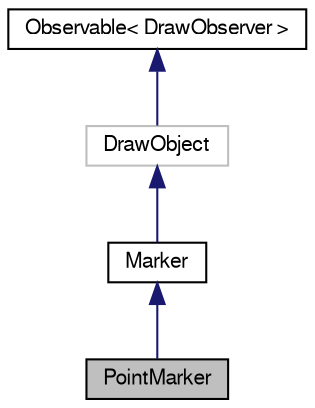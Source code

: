 digraph G
{
  bgcolor="transparent";
  edge [fontname="FreeSans",fontsize="10",labelfontname="FreeSans",labelfontsize="10"];
  node [fontname="FreeSans",fontsize="10",shape=record];
  Node1 [label="PointMarker",height=0.2,width=0.4,color="black", fillcolor="grey75", style="filled" fontcolor="black"];
  Node2 -> Node1 [dir=back,color="midnightblue",fontsize="10",style="solid",fontname="FreeSans"];
  Node2 [label="Marker",height=0.2,width=0.4,color="black",URL="$classMarker.html"];
  Node3 -> Node2 [dir=back,color="midnightblue",fontsize="10",style="solid",fontname="FreeSans"];
  Node3 [label="DrawObject",height=0.2,width=0.4,color="grey75"];
  Node4 -> Node3 [dir=back,color="midnightblue",fontsize="10",style="solid",fontname="FreeSans"];
  Node4 [label="Observable\< DrawObserver \>",height=0.2,width=0.4,color="black",URL="$classObservable.html"];
}
